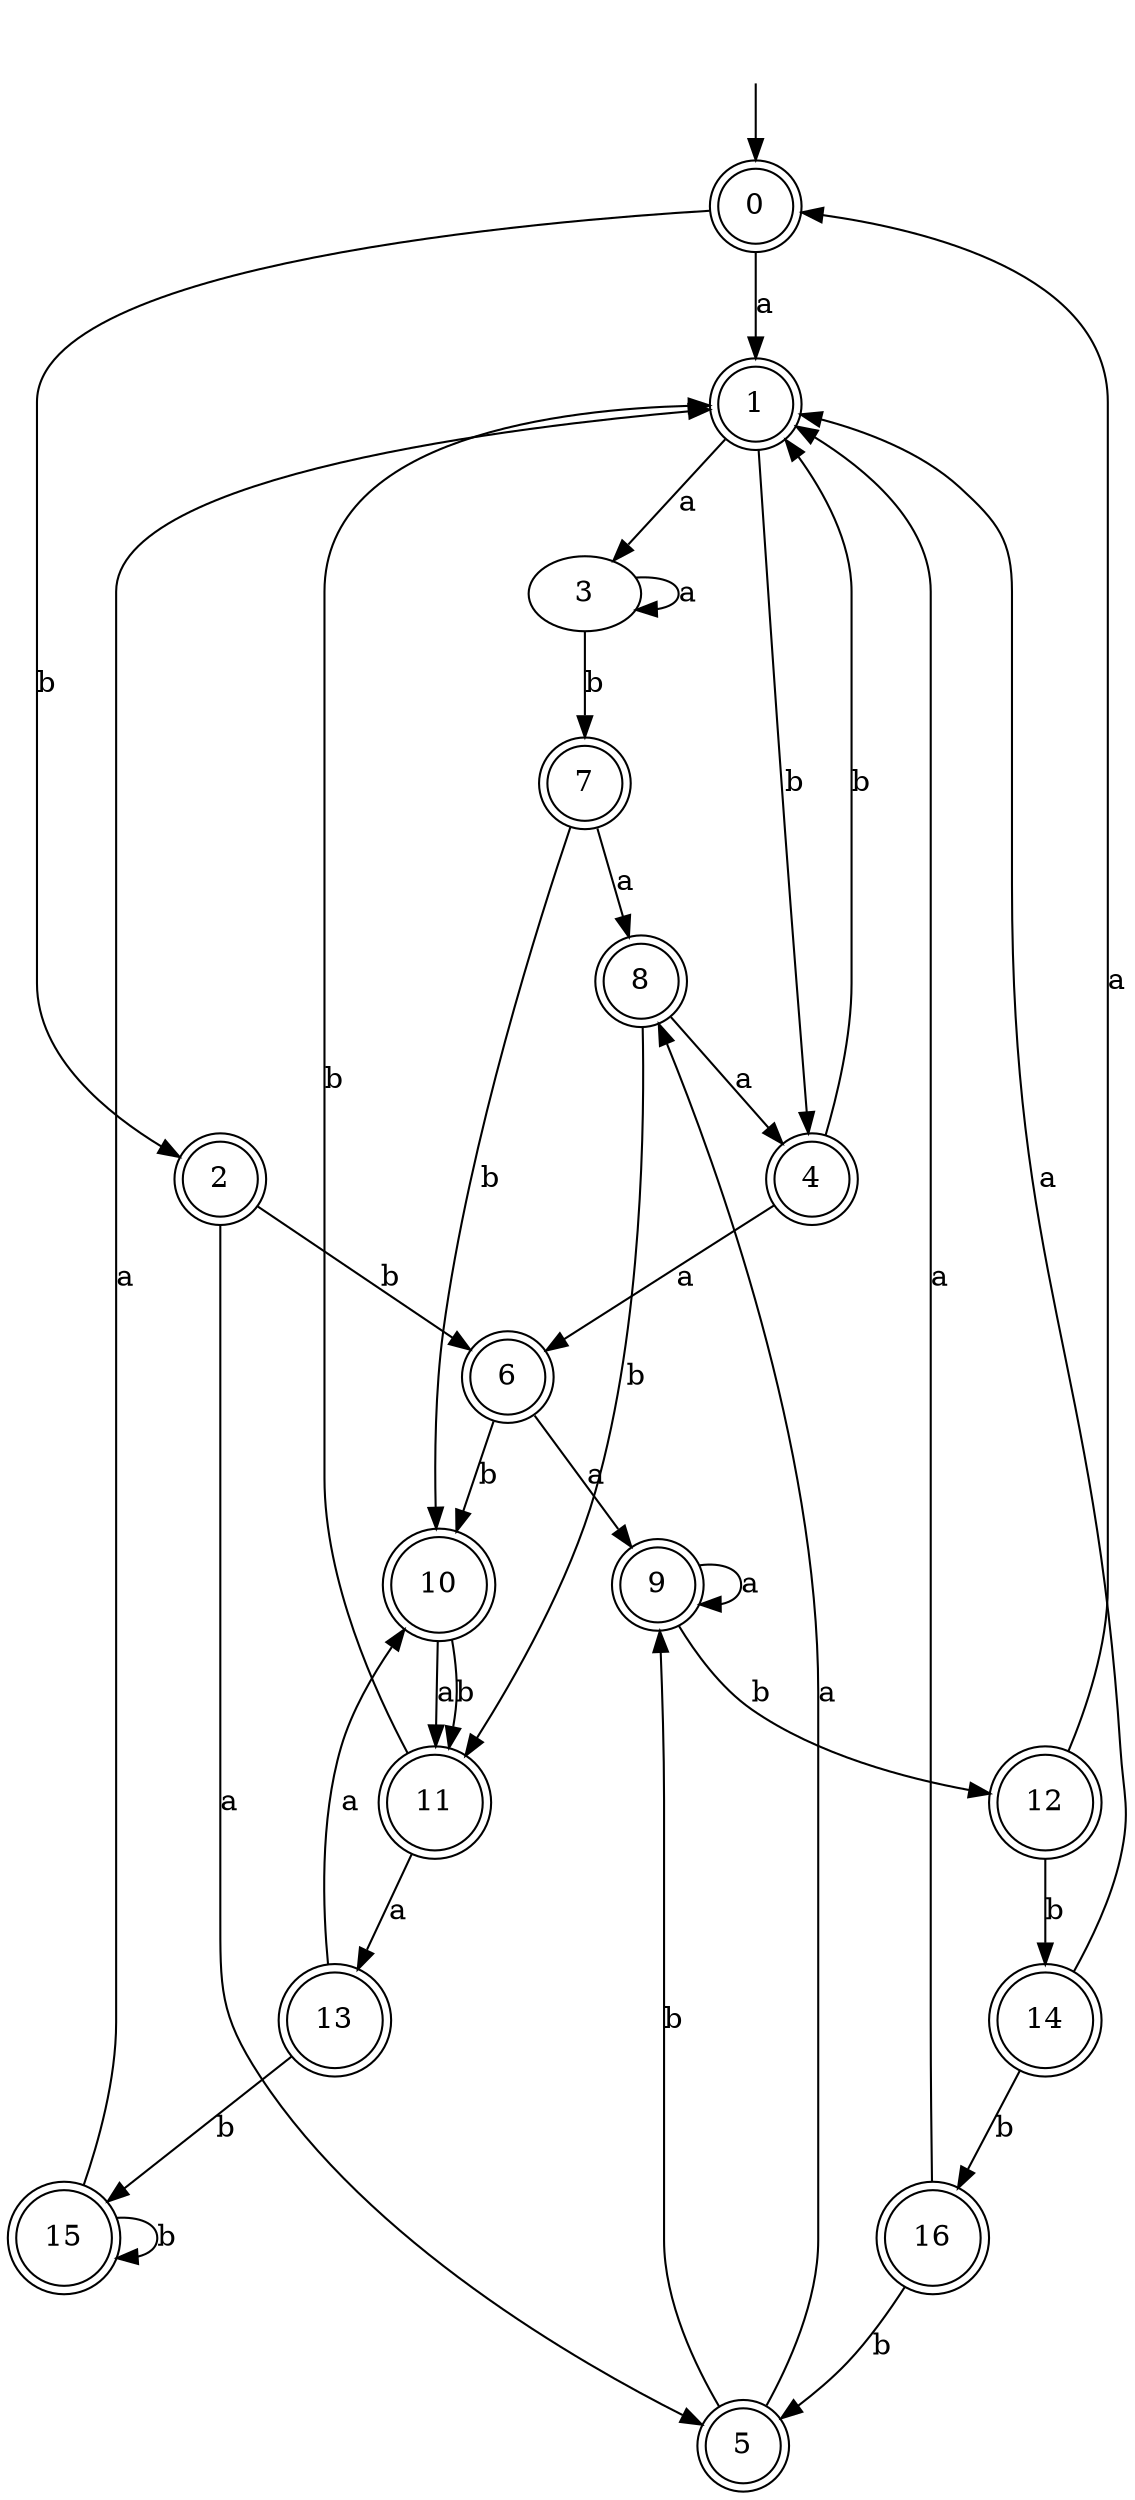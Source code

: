 digraph RandomDFA {
  __start0 [label="", shape=none];
  __start0 -> 0 [label=""];
  0 [shape=circle] [shape=doublecircle]
  0 -> 1 [label="a"]
  0 -> 2 [label="b"]
  1 [shape=doublecircle]
  1 -> 3 [label="a"]
  1 -> 4 [label="b"]
  2 [shape=doublecircle]
  2 -> 5 [label="a"]
  2 -> 6 [label="b"]
  3
  3 -> 3 [label="a"]
  3 -> 7 [label="b"]
  4 [shape=doublecircle]
  4 -> 6 [label="a"]
  4 -> 1 [label="b"]
  5 [shape=doublecircle]
  5 -> 8 [label="a"]
  5 -> 9 [label="b"]
  6 [shape=doublecircle]
  6 -> 9 [label="a"]
  6 -> 10 [label="b"]
  7 [shape=doublecircle]
  7 -> 8 [label="a"]
  7 -> 10 [label="b"]
  8 [shape=doublecircle]
  8 -> 4 [label="a"]
  8 -> 11 [label="b"]
  9 [shape=doublecircle]
  9 -> 9 [label="a"]
  9 -> 12 [label="b"]
  10 [shape=doublecircle]
  10 -> 11 [label="a"]
  10 -> 11 [label="b"]
  11 [shape=doublecircle]
  11 -> 13 [label="a"]
  11 -> 1 [label="b"]
  12 [shape=doublecircle]
  12 -> 0 [label="a"]
  12 -> 14 [label="b"]
  13 [shape=doublecircle]
  13 -> 10 [label="a"]
  13 -> 15 [label="b"]
  14 [shape=doublecircle]
  14 -> 1 [label="a"]
  14 -> 16 [label="b"]
  15 [shape=doublecircle]
  15 -> 1 [label="a"]
  15 -> 15 [label="b"]
  16 [shape=doublecircle]
  16 -> 1 [label="a"]
  16 -> 5 [label="b"]
}
